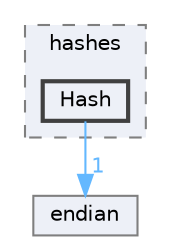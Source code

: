 digraph "src/OpenFOAM/primitives/hashes/Hash"
{
 // LATEX_PDF_SIZE
  bgcolor="transparent";
  edge [fontname=Helvetica,fontsize=10,labelfontname=Helvetica,labelfontsize=10];
  node [fontname=Helvetica,fontsize=10,shape=box,height=0.2,width=0.4];
  compound=true
  subgraph clusterdir_4283faa153a5178e565ef547cd992a0a {
    graph [ bgcolor="#edf0f7", pencolor="grey50", label="hashes", fontname=Helvetica,fontsize=10 style="filled,dashed", URL="dir_4283faa153a5178e565ef547cd992a0a.html",tooltip=""]
  dir_c87c39360de01c1f5ed519752507a2b7 [label="Hash", fillcolor="#edf0f7", color="grey25", style="filled,bold", URL="dir_c87c39360de01c1f5ed519752507a2b7.html",tooltip=""];
  }
  dir_b969870e063da0027f3eeeec2b37d4ff [label="endian", fillcolor="#edf0f7", color="grey50", style="filled", URL="dir_b969870e063da0027f3eeeec2b37d4ff.html",tooltip=""];
  dir_c87c39360de01c1f5ed519752507a2b7->dir_b969870e063da0027f3eeeec2b37d4ff [headlabel="1", labeldistance=1.5 headhref="dir_001699_001138.html" href="dir_001699_001138.html" color="steelblue1" fontcolor="steelblue1"];
}
